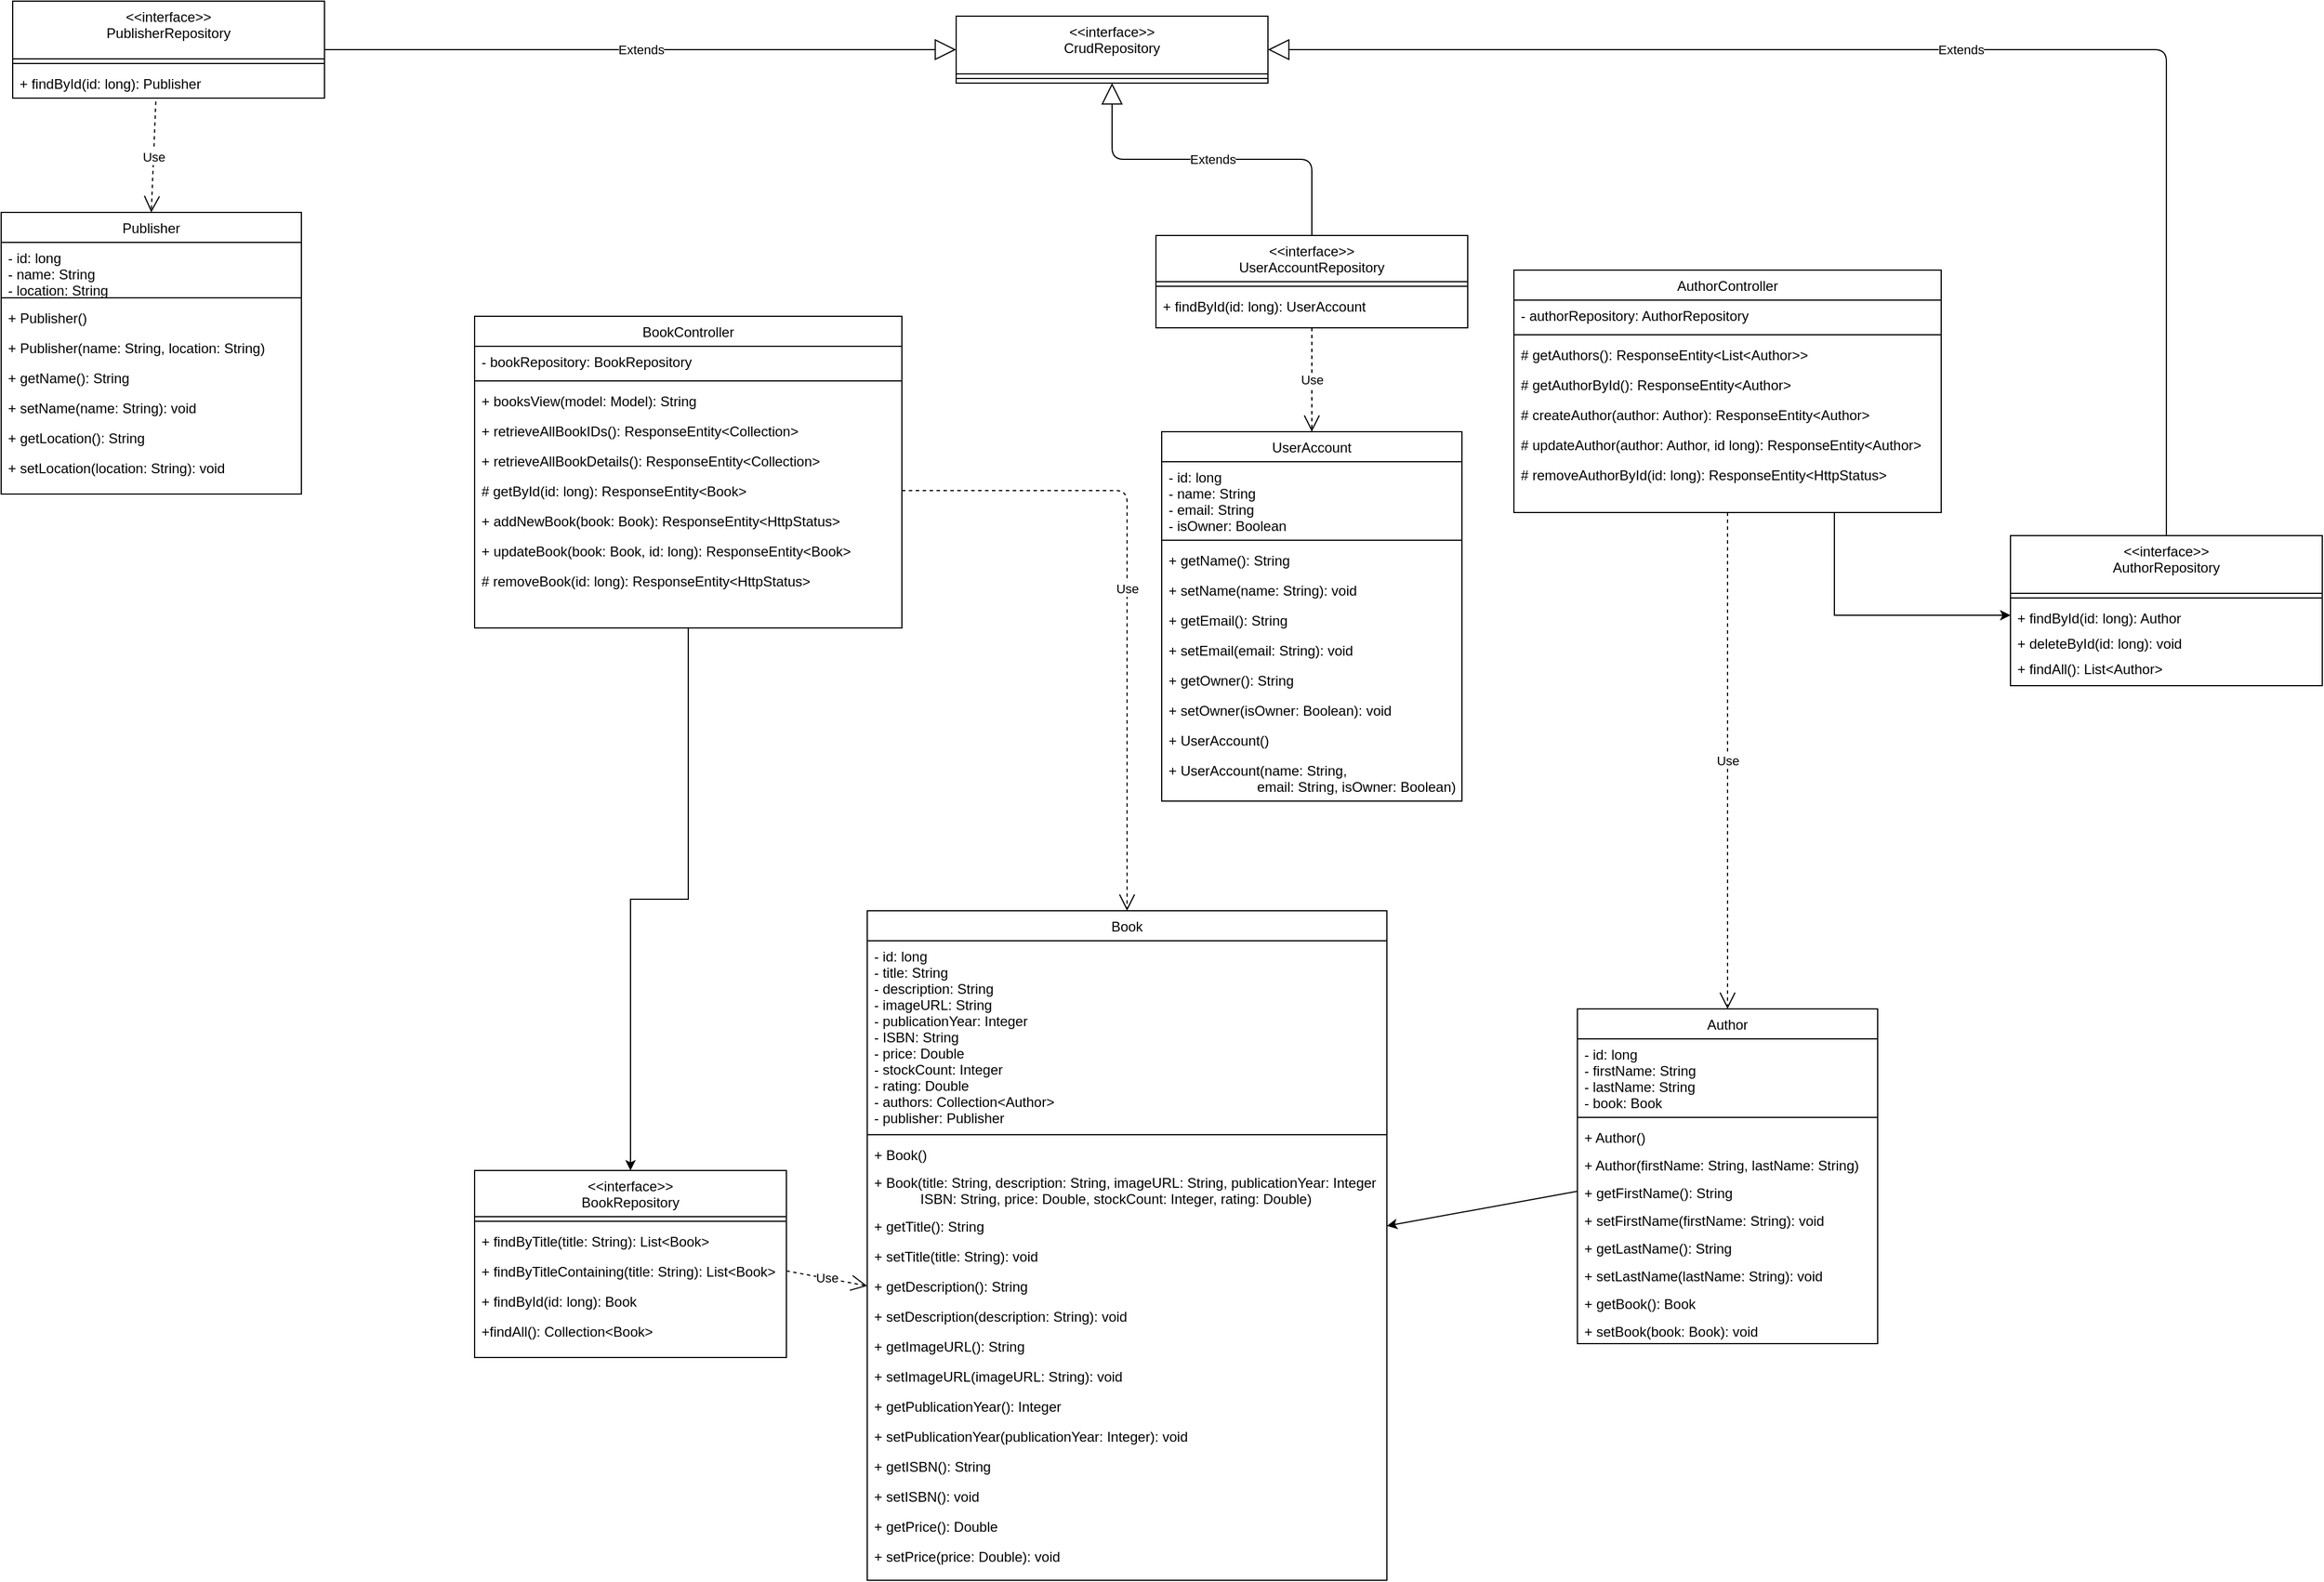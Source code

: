 <mxfile version="14.4.7" type="device"><diagram id="C5RBs43oDa-KdzZeNtuy" name="Page-1"><mxGraphModel dx="1662" dy="1931" grid="1" gridSize="10" guides="1" tooltips="1" connect="1" arrows="1" fold="1" page="1" pageScale="1" pageWidth="827" pageHeight="1169" math="0" shadow="0"><root><mxCell id="WIyWlLk6GJQsqaUBKTNV-0"/><mxCell id="WIyWlLk6GJQsqaUBKTNV-1" parent="WIyWlLk6GJQsqaUBKTNV-0"/><mxCell id="8nTZPiMlr0xEkfrAYLaq-0" style="edgeStyle=orthogonalEdgeStyle;rounded=0;orthogonalLoop=1;jettySize=auto;html=1;exitX=0.5;exitY=1;exitDx=0;exitDy=0;entryX=0.5;entryY=0;entryDx=0;entryDy=0;" edge="1" parent="WIyWlLk6GJQsqaUBKTNV-1" source="zkfFHV4jXpPFQw0GAbJ--0" target="zkfFHV4jXpPFQw0GAbJ--6"><mxGeometry relative="1" as="geometry"/></mxCell><mxCell id="zkfFHV4jXpPFQw0GAbJ--0" value="BookController" style="swimlane;fontStyle=0;align=center;verticalAlign=top;childLayout=stackLayout;horizontal=1;startSize=26;horizontalStack=0;resizeParent=1;resizeLast=0;collapsible=1;marginBottom=0;rounded=0;shadow=0;strokeWidth=1;" parent="WIyWlLk6GJQsqaUBKTNV-1" vertex="1"><mxGeometry x="500" y="-220" width="370" height="270" as="geometry"><mxRectangle x="230" y="140" width="160" height="26" as="alternateBounds"/></mxGeometry></mxCell><mxCell id="zkfFHV4jXpPFQw0GAbJ--1" value="- bookRepository: BookRepository" style="text;align=left;verticalAlign=top;spacingLeft=4;spacingRight=4;overflow=hidden;rotatable=0;points=[[0,0.5],[1,0.5]];portConstraint=eastwest;" parent="zkfFHV4jXpPFQw0GAbJ--0" vertex="1"><mxGeometry y="26" width="370" height="26" as="geometry"/></mxCell><mxCell id="zkfFHV4jXpPFQw0GAbJ--4" value="" style="line;html=1;strokeWidth=1;align=left;verticalAlign=middle;spacingTop=-1;spacingLeft=3;spacingRight=3;rotatable=0;labelPosition=right;points=[];portConstraint=eastwest;" parent="zkfFHV4jXpPFQw0GAbJ--0" vertex="1"><mxGeometry y="52" width="370" height="8" as="geometry"/></mxCell><mxCell id="zkfFHV4jXpPFQw0GAbJ--5" value="+ booksView(model: Model): String" style="text;align=left;verticalAlign=top;spacingLeft=4;spacingRight=4;overflow=hidden;rotatable=0;points=[[0,0.5],[1,0.5]];portConstraint=eastwest;" parent="zkfFHV4jXpPFQw0GAbJ--0" vertex="1"><mxGeometry y="60" width="370" height="26" as="geometry"/></mxCell><mxCell id="8nTZPiMlr0xEkfrAYLaq-2" value="+ retrieveAllBookIDs(): ResponseEntity&lt;Collection&gt;" style="text;align=left;verticalAlign=top;spacingLeft=4;spacingRight=4;overflow=hidden;rotatable=0;points=[[0,0.5],[1,0.5]];portConstraint=eastwest;" vertex="1" parent="zkfFHV4jXpPFQw0GAbJ--0"><mxGeometry y="86" width="370" height="26" as="geometry"/></mxCell><mxCell id="8nTZPiMlr0xEkfrAYLaq-3" value="+ retrieveAllBookDetails(): ResponseEntity&lt;Collection&gt;" style="text;align=left;verticalAlign=top;spacingLeft=4;spacingRight=4;overflow=hidden;rotatable=0;points=[[0,0.5],[1,0.5]];portConstraint=eastwest;" vertex="1" parent="zkfFHV4jXpPFQw0GAbJ--0"><mxGeometry y="112" width="370" height="26" as="geometry"/></mxCell><mxCell id="8nTZPiMlr0xEkfrAYLaq-4" value="# getById(id: long): ResponseEntity&lt;Book&gt;" style="text;align=left;verticalAlign=top;spacingLeft=4;spacingRight=4;overflow=hidden;rotatable=0;points=[[0,0.5],[1,0.5]];portConstraint=eastwest;" vertex="1" parent="zkfFHV4jXpPFQw0GAbJ--0"><mxGeometry y="138" width="370" height="26" as="geometry"/></mxCell><mxCell id="8nTZPiMlr0xEkfrAYLaq-5" value="+ addNewBook(book: Book): ResponseEntity&lt;HttpStatus&gt;" style="text;align=left;verticalAlign=top;spacingLeft=4;spacingRight=4;overflow=hidden;rotatable=0;points=[[0,0.5],[1,0.5]];portConstraint=eastwest;" vertex="1" parent="zkfFHV4jXpPFQw0GAbJ--0"><mxGeometry y="164" width="370" height="26" as="geometry"/></mxCell><mxCell id="8nTZPiMlr0xEkfrAYLaq-6" value="+ updateBook(book: Book, id: long): ResponseEntity&lt;Book&gt;" style="text;align=left;verticalAlign=top;spacingLeft=4;spacingRight=4;overflow=hidden;rotatable=0;points=[[0,0.5],[1,0.5]];portConstraint=eastwest;" vertex="1" parent="zkfFHV4jXpPFQw0GAbJ--0"><mxGeometry y="190" width="370" height="26" as="geometry"/></mxCell><mxCell id="8nTZPiMlr0xEkfrAYLaq-7" value="# removeBook(id: long): ResponseEntity&lt;HttpStatus&gt;" style="text;align=left;verticalAlign=top;spacingLeft=4;spacingRight=4;overflow=hidden;rotatable=0;points=[[0,0.5],[1,0.5]];portConstraint=eastwest;" vertex="1" parent="zkfFHV4jXpPFQw0GAbJ--0"><mxGeometry y="216" width="370" height="26" as="geometry"/></mxCell><mxCell id="zkfFHV4jXpPFQw0GAbJ--6" value="&lt;&lt;interface&gt;&gt;&#10;BookRepository" style="swimlane;fontStyle=0;align=center;verticalAlign=top;childLayout=stackLayout;horizontal=1;startSize=40;horizontalStack=0;resizeParent=1;resizeLast=0;collapsible=1;marginBottom=0;rounded=0;shadow=0;strokeWidth=1;" parent="WIyWlLk6GJQsqaUBKTNV-1" vertex="1"><mxGeometry x="500" y="520" width="270" height="162" as="geometry"><mxRectangle x="120" y="490" width="160" height="40" as="alternateBounds"/></mxGeometry></mxCell><mxCell id="zkfFHV4jXpPFQw0GAbJ--9" value="" style="line;html=1;strokeWidth=1;align=left;verticalAlign=middle;spacingTop=-1;spacingLeft=3;spacingRight=3;rotatable=0;labelPosition=right;points=[];portConstraint=eastwest;" parent="zkfFHV4jXpPFQw0GAbJ--6" vertex="1"><mxGeometry y="40" width="270" height="8" as="geometry"/></mxCell><mxCell id="8nTZPiMlr0xEkfrAYLaq-8" value="+ findByTitle(title: String): List&lt;Book&gt;" style="text;align=left;verticalAlign=top;spacingLeft=4;spacingRight=4;overflow=hidden;rotatable=0;points=[[0,0.5],[1,0.5]];portConstraint=eastwest;" vertex="1" parent="zkfFHV4jXpPFQw0GAbJ--6"><mxGeometry y="48" width="270" height="26" as="geometry"/></mxCell><mxCell id="8nTZPiMlr0xEkfrAYLaq-9" value="+ findByTitleContaining(title: String): List&lt;Book&gt;" style="text;align=left;verticalAlign=top;spacingLeft=4;spacingRight=4;overflow=hidden;rotatable=0;points=[[0,0.5],[1,0.5]];portConstraint=eastwest;" vertex="1" parent="zkfFHV4jXpPFQw0GAbJ--6"><mxGeometry y="74" width="270" height="26" as="geometry"/></mxCell><mxCell id="8nTZPiMlr0xEkfrAYLaq-10" value="+ findById(id: long): Book" style="text;align=left;verticalAlign=top;spacingLeft=4;spacingRight=4;overflow=hidden;rotatable=0;points=[[0,0.5],[1,0.5]];portConstraint=eastwest;" vertex="1" parent="zkfFHV4jXpPFQw0GAbJ--6"><mxGeometry y="100" width="270" height="26" as="geometry"/></mxCell><mxCell id="8nTZPiMlr0xEkfrAYLaq-11" value="+findAll(): Collection&lt;Book&gt;" style="text;align=left;verticalAlign=top;spacingLeft=4;spacingRight=4;overflow=hidden;rotatable=0;points=[[0,0.5],[1,0.5]];portConstraint=eastwest;" vertex="1" parent="zkfFHV4jXpPFQw0GAbJ--6"><mxGeometry y="126" width="270" height="26" as="geometry"/></mxCell><mxCell id="zkfFHV4jXpPFQw0GAbJ--13" value="UserAccount" style="swimlane;fontStyle=0;align=center;verticalAlign=top;childLayout=stackLayout;horizontal=1;startSize=26;horizontalStack=0;resizeParent=1;resizeLast=0;collapsible=1;marginBottom=0;rounded=0;shadow=0;strokeWidth=1;" parent="WIyWlLk6GJQsqaUBKTNV-1" vertex="1"><mxGeometry x="1095" y="-120" width="260" height="320" as="geometry"><mxRectangle x="340" y="380" width="170" height="26" as="alternateBounds"/></mxGeometry></mxCell><mxCell id="zkfFHV4jXpPFQw0GAbJ--14" value="- id: long&#10;- name: String&#10;- email: String&#10;- isOwner: Boolean&#10;&#10;" style="text;align=left;verticalAlign=top;spacingLeft=4;spacingRight=4;overflow=hidden;rotatable=0;points=[[0,0.5],[1,0.5]];portConstraint=eastwest;" parent="zkfFHV4jXpPFQw0GAbJ--13" vertex="1"><mxGeometry y="26" width="260" height="64" as="geometry"/></mxCell><mxCell id="zkfFHV4jXpPFQw0GAbJ--15" value="" style="line;html=1;strokeWidth=1;align=left;verticalAlign=middle;spacingTop=-1;spacingLeft=3;spacingRight=3;rotatable=0;labelPosition=right;points=[];portConstraint=eastwest;" parent="zkfFHV4jXpPFQw0GAbJ--13" vertex="1"><mxGeometry y="90" width="260" height="8" as="geometry"/></mxCell><mxCell id="8nTZPiMlr0xEkfrAYLaq-14" value="+ getName(): String" style="text;align=left;verticalAlign=top;spacingLeft=4;spacingRight=4;overflow=hidden;rotatable=0;points=[[0,0.5],[1,0.5]];portConstraint=eastwest;" vertex="1" parent="zkfFHV4jXpPFQw0GAbJ--13"><mxGeometry y="98" width="260" height="26" as="geometry"/></mxCell><mxCell id="8nTZPiMlr0xEkfrAYLaq-15" value="+ setName(name: String): void" style="text;align=left;verticalAlign=top;spacingLeft=4;spacingRight=4;overflow=hidden;rotatable=0;points=[[0,0.5],[1,0.5]];portConstraint=eastwest;" vertex="1" parent="zkfFHV4jXpPFQw0GAbJ--13"><mxGeometry y="124" width="260" height="26" as="geometry"/></mxCell><mxCell id="8nTZPiMlr0xEkfrAYLaq-16" value="+ getEmail(): String" style="text;align=left;verticalAlign=top;spacingLeft=4;spacingRight=4;overflow=hidden;rotatable=0;points=[[0,0.5],[1,0.5]];portConstraint=eastwest;" vertex="1" parent="zkfFHV4jXpPFQw0GAbJ--13"><mxGeometry y="150" width="260" height="26" as="geometry"/></mxCell><mxCell id="8nTZPiMlr0xEkfrAYLaq-17" value="+ setEmail(email: String): void" style="text;align=left;verticalAlign=top;spacingLeft=4;spacingRight=4;overflow=hidden;rotatable=0;points=[[0,0.5],[1,0.5]];portConstraint=eastwest;" vertex="1" parent="zkfFHV4jXpPFQw0GAbJ--13"><mxGeometry y="176" width="260" height="26" as="geometry"/></mxCell><mxCell id="8nTZPiMlr0xEkfrAYLaq-18" value="+ getOwner(): String" style="text;align=left;verticalAlign=top;spacingLeft=4;spacingRight=4;overflow=hidden;rotatable=0;points=[[0,0.5],[1,0.5]];portConstraint=eastwest;" vertex="1" parent="zkfFHV4jXpPFQw0GAbJ--13"><mxGeometry y="202" width="260" height="26" as="geometry"/></mxCell><mxCell id="8nTZPiMlr0xEkfrAYLaq-19" value="+ setOwner(isOwner: Boolean): void" style="text;align=left;verticalAlign=top;spacingLeft=4;spacingRight=4;overflow=hidden;rotatable=0;points=[[0,0.5],[1,0.5]];portConstraint=eastwest;" vertex="1" parent="zkfFHV4jXpPFQw0GAbJ--13"><mxGeometry y="228" width="260" height="26" as="geometry"/></mxCell><mxCell id="8nTZPiMlr0xEkfrAYLaq-20" value="+ UserAccount()" style="text;align=left;verticalAlign=top;spacingLeft=4;spacingRight=4;overflow=hidden;rotatable=0;points=[[0,0.5],[1,0.5]];portConstraint=eastwest;" vertex="1" parent="zkfFHV4jXpPFQw0GAbJ--13"><mxGeometry y="254" width="260" height="26" as="geometry"/></mxCell><mxCell id="8nTZPiMlr0xEkfrAYLaq-21" value="+ UserAccount(name: String, &#10;                       email: String, isOwner: Boolean)" style="text;align=left;verticalAlign=top;spacingLeft=4;spacingRight=4;overflow=hidden;rotatable=0;points=[[0,0.5],[1,0.5]];portConstraint=eastwest;" vertex="1" parent="zkfFHV4jXpPFQw0GAbJ--13"><mxGeometry y="280" width="260" height="40" as="geometry"/></mxCell><mxCell id="8nTZPiMlr0xEkfrAYLaq-22" value="&lt;&lt;interface&gt;&gt;&#10;UserAccountRepository" style="swimlane;fontStyle=0;align=center;verticalAlign=top;childLayout=stackLayout;horizontal=1;startSize=40;horizontalStack=0;resizeParent=1;resizeLast=0;collapsible=1;marginBottom=0;rounded=0;shadow=0;strokeWidth=1;" vertex="1" parent="WIyWlLk6GJQsqaUBKTNV-1"><mxGeometry x="1090" y="-290" width="270" height="80" as="geometry"><mxRectangle x="120" y="490" width="160" height="40" as="alternateBounds"/></mxGeometry></mxCell><mxCell id="8nTZPiMlr0xEkfrAYLaq-23" value="" style="line;html=1;strokeWidth=1;align=left;verticalAlign=middle;spacingTop=-1;spacingLeft=3;spacingRight=3;rotatable=0;labelPosition=right;points=[];portConstraint=eastwest;" vertex="1" parent="8nTZPiMlr0xEkfrAYLaq-22"><mxGeometry y="40" width="270" height="8" as="geometry"/></mxCell><mxCell id="8nTZPiMlr0xEkfrAYLaq-24" value="+ findById(id: long): UserAccount" style="text;align=left;verticalAlign=top;spacingLeft=4;spacingRight=4;overflow=hidden;rotatable=0;points=[[0,0.5],[1,0.5]];portConstraint=eastwest;" vertex="1" parent="8nTZPiMlr0xEkfrAYLaq-22"><mxGeometry y="48" width="270" height="26" as="geometry"/></mxCell><mxCell id="8nTZPiMlr0xEkfrAYLaq-28" value="Book" style="swimlane;fontStyle=0;align=center;verticalAlign=top;childLayout=stackLayout;horizontal=1;startSize=26;horizontalStack=0;resizeParent=1;resizeLast=0;collapsible=1;marginBottom=0;rounded=0;shadow=0;strokeWidth=1;" vertex="1" parent="WIyWlLk6GJQsqaUBKTNV-1"><mxGeometry x="840" y="295" width="450" height="580" as="geometry"><mxRectangle x="340" y="380" width="170" height="26" as="alternateBounds"/></mxGeometry></mxCell><mxCell id="8nTZPiMlr0xEkfrAYLaq-29" value="- id: long&#10;- title: String&#10;- description: String&#10;- imageURL: String&#10;- publicationYear: Integer&#10;- ISBN: String&#10;- price: Double&#10;- stockCount: Integer&#10;- rating: Double&#10;- authors: Collection&lt;Author&gt;&#10;- publisher: Publisher&#10;&#10;" style="text;align=left;verticalAlign=top;spacingLeft=4;spacingRight=4;overflow=hidden;rotatable=0;points=[[0,0.5],[1,0.5]];portConstraint=eastwest;" vertex="1" parent="8nTZPiMlr0xEkfrAYLaq-28"><mxGeometry y="26" width="450" height="164" as="geometry"/></mxCell><mxCell id="8nTZPiMlr0xEkfrAYLaq-30" value="" style="line;html=1;strokeWidth=1;align=left;verticalAlign=middle;spacingTop=-1;spacingLeft=3;spacingRight=3;rotatable=0;labelPosition=right;points=[];portConstraint=eastwest;" vertex="1" parent="8nTZPiMlr0xEkfrAYLaq-28"><mxGeometry y="190" width="450" height="8" as="geometry"/></mxCell><mxCell id="8nTZPiMlr0xEkfrAYLaq-31" value="+ Book()" style="text;align=left;verticalAlign=top;spacingLeft=4;spacingRight=4;overflow=hidden;rotatable=0;points=[[0,0.5],[1,0.5]];portConstraint=eastwest;" vertex="1" parent="8nTZPiMlr0xEkfrAYLaq-28"><mxGeometry y="198" width="450" height="24" as="geometry"/></mxCell><mxCell id="8nTZPiMlr0xEkfrAYLaq-32" value="+ Book(title: String, description: String, imageURL: String, publicationYear: Integer&#10;            ISBN: String, price: Double, stockCount: Integer, rating: Double)" style="text;align=left;verticalAlign=top;spacingLeft=4;spacingRight=4;overflow=hidden;rotatable=0;points=[[0,0.5],[1,0.5]];portConstraint=eastwest;" vertex="1" parent="8nTZPiMlr0xEkfrAYLaq-28"><mxGeometry y="222" width="450" height="38" as="geometry"/></mxCell><mxCell id="8nTZPiMlr0xEkfrAYLaq-33" value="+ getTitle(): String" style="text;align=left;verticalAlign=top;spacingLeft=4;spacingRight=4;overflow=hidden;rotatable=0;points=[[0,0.5],[1,0.5]];portConstraint=eastwest;" vertex="1" parent="8nTZPiMlr0xEkfrAYLaq-28"><mxGeometry y="260" width="450" height="26" as="geometry"/></mxCell><mxCell id="8nTZPiMlr0xEkfrAYLaq-34" value="+ setTitle(title: String): void" style="text;align=left;verticalAlign=top;spacingLeft=4;spacingRight=4;overflow=hidden;rotatable=0;points=[[0,0.5],[1,0.5]];portConstraint=eastwest;" vertex="1" parent="8nTZPiMlr0xEkfrAYLaq-28"><mxGeometry y="286" width="450" height="26" as="geometry"/></mxCell><mxCell id="8nTZPiMlr0xEkfrAYLaq-35" value="+ getDescription(): String" style="text;align=left;verticalAlign=top;spacingLeft=4;spacingRight=4;overflow=hidden;rotatable=0;points=[[0,0.5],[1,0.5]];portConstraint=eastwest;" vertex="1" parent="8nTZPiMlr0xEkfrAYLaq-28"><mxGeometry y="312" width="450" height="26" as="geometry"/></mxCell><mxCell id="8nTZPiMlr0xEkfrAYLaq-36" value="+ setDescription(description: String): void" style="text;align=left;verticalAlign=top;spacingLeft=4;spacingRight=4;overflow=hidden;rotatable=0;points=[[0,0.5],[1,0.5]];portConstraint=eastwest;" vertex="1" parent="8nTZPiMlr0xEkfrAYLaq-28"><mxGeometry y="338" width="450" height="26" as="geometry"/></mxCell><mxCell id="8nTZPiMlr0xEkfrAYLaq-39" value="+ getImageURL(): String" style="text;align=left;verticalAlign=top;spacingLeft=4;spacingRight=4;overflow=hidden;rotatable=0;points=[[0,0.5],[1,0.5]];portConstraint=eastwest;" vertex="1" parent="8nTZPiMlr0xEkfrAYLaq-28"><mxGeometry y="364" width="450" height="26" as="geometry"/></mxCell><mxCell id="8nTZPiMlr0xEkfrAYLaq-40" value="+ setImageURL(imageURL: String): void" style="text;align=left;verticalAlign=top;spacingLeft=4;spacingRight=4;overflow=hidden;rotatable=0;points=[[0,0.5],[1,0.5]];portConstraint=eastwest;" vertex="1" parent="8nTZPiMlr0xEkfrAYLaq-28"><mxGeometry y="390" width="450" height="26" as="geometry"/></mxCell><mxCell id="8nTZPiMlr0xEkfrAYLaq-41" value="+ getPublicationYear(): Integer" style="text;align=left;verticalAlign=top;spacingLeft=4;spacingRight=4;overflow=hidden;rotatable=0;points=[[0,0.5],[1,0.5]];portConstraint=eastwest;" vertex="1" parent="8nTZPiMlr0xEkfrAYLaq-28"><mxGeometry y="416" width="450" height="26" as="geometry"/></mxCell><mxCell id="8nTZPiMlr0xEkfrAYLaq-42" value="+ setPublicationYear(publicationYear: Integer): void" style="text;align=left;verticalAlign=top;spacingLeft=4;spacingRight=4;overflow=hidden;rotatable=0;points=[[0,0.5],[1,0.5]];portConstraint=eastwest;" vertex="1" parent="8nTZPiMlr0xEkfrAYLaq-28"><mxGeometry y="442" width="450" height="26" as="geometry"/></mxCell><mxCell id="8nTZPiMlr0xEkfrAYLaq-43" value="+ getISBN(): String" style="text;align=left;verticalAlign=top;spacingLeft=4;spacingRight=4;overflow=hidden;rotatable=0;points=[[0,0.5],[1,0.5]];portConstraint=eastwest;" vertex="1" parent="8nTZPiMlr0xEkfrAYLaq-28"><mxGeometry y="468" width="450" height="26" as="geometry"/></mxCell><mxCell id="8nTZPiMlr0xEkfrAYLaq-44" value="+ setISBN(): void" style="text;align=left;verticalAlign=top;spacingLeft=4;spacingRight=4;overflow=hidden;rotatable=0;points=[[0,0.5],[1,0.5]];portConstraint=eastwest;" vertex="1" parent="8nTZPiMlr0xEkfrAYLaq-28"><mxGeometry y="494" width="450" height="26" as="geometry"/></mxCell><mxCell id="8nTZPiMlr0xEkfrAYLaq-45" value="+ getPrice(): Double" style="text;align=left;verticalAlign=top;spacingLeft=4;spacingRight=4;overflow=hidden;rotatable=0;points=[[0,0.5],[1,0.5]];portConstraint=eastwest;" vertex="1" parent="8nTZPiMlr0xEkfrAYLaq-28"><mxGeometry y="520" width="450" height="26" as="geometry"/></mxCell><mxCell id="8nTZPiMlr0xEkfrAYLaq-46" value="+ setPrice(price: Double): void" style="text;align=left;verticalAlign=top;spacingLeft=4;spacingRight=4;overflow=hidden;rotatable=0;points=[[0,0.5],[1,0.5]];portConstraint=eastwest;" vertex="1" parent="8nTZPiMlr0xEkfrAYLaq-28"><mxGeometry y="546" width="450" height="26" as="geometry"/></mxCell><mxCell id="8nTZPiMlr0xEkfrAYLaq-49" value="Use" style="endArrow=open;endSize=12;dashed=1;html=1;exitX=1;exitY=0.5;exitDx=0;exitDy=0;entryX=0;entryY=0.5;entryDx=0;entryDy=0;" edge="1" parent="WIyWlLk6GJQsqaUBKTNV-1" source="8nTZPiMlr0xEkfrAYLaq-9" target="8nTZPiMlr0xEkfrAYLaq-35"><mxGeometry width="160" relative="1" as="geometry"><mxPoint x="690" y="590" as="sourcePoint"/><mxPoint x="850" y="590" as="targetPoint"/></mxGeometry></mxCell><mxCell id="8nTZPiMlr0xEkfrAYLaq-50" value="Use" style="endArrow=open;endSize=12;dashed=1;html=1;exitX=1;exitY=0.5;exitDx=0;exitDy=0;entryX=0.5;entryY=0;entryDx=0;entryDy=0;edgeStyle=orthogonalEdgeStyle;" edge="1" parent="WIyWlLk6GJQsqaUBKTNV-1" source="8nTZPiMlr0xEkfrAYLaq-4" target="8nTZPiMlr0xEkfrAYLaq-28"><mxGeometry width="160" relative="1" as="geometry"><mxPoint x="440" y="452" as="sourcePoint"/><mxPoint x="877" y="450" as="targetPoint"/></mxGeometry></mxCell><mxCell id="8nTZPiMlr0xEkfrAYLaq-51" value="Use" style="endArrow=open;endSize=12;dashed=1;html=1;exitX=0.5;exitY=1;exitDx=0;exitDy=0;entryX=0.5;entryY=0;entryDx=0;entryDy=0;" edge="1" parent="WIyWlLk6GJQsqaUBKTNV-1" source="8nTZPiMlr0xEkfrAYLaq-22" target="zkfFHV4jXpPFQw0GAbJ--13"><mxGeometry width="160" relative="1" as="geometry"><mxPoint x="1025" y="-308" as="sourcePoint"/><mxPoint x="1462" y="-310" as="targetPoint"/></mxGeometry></mxCell><mxCell id="8nTZPiMlr0xEkfrAYLaq-52" value="Publisher" style="swimlane;fontStyle=0;align=center;verticalAlign=top;childLayout=stackLayout;horizontal=1;startSize=26;horizontalStack=0;resizeParent=1;resizeLast=0;collapsible=1;marginBottom=0;rounded=0;shadow=0;strokeWidth=1;" vertex="1" parent="WIyWlLk6GJQsqaUBKTNV-1"><mxGeometry x="90" y="-310" width="260" height="244" as="geometry"><mxRectangle x="340" y="380" width="170" height="26" as="alternateBounds"/></mxGeometry></mxCell><mxCell id="8nTZPiMlr0xEkfrAYLaq-53" value="- id: long&#10;- name: String&#10;- location: String&#10;&#10;" style="text;align=left;verticalAlign=top;spacingLeft=4;spacingRight=4;overflow=hidden;rotatable=0;points=[[0,0.5],[1,0.5]];portConstraint=eastwest;" vertex="1" parent="8nTZPiMlr0xEkfrAYLaq-52"><mxGeometry y="26" width="260" height="44" as="geometry"/></mxCell><mxCell id="8nTZPiMlr0xEkfrAYLaq-54" value="" style="line;html=1;strokeWidth=1;align=left;verticalAlign=middle;spacingTop=-1;spacingLeft=3;spacingRight=3;rotatable=0;labelPosition=right;points=[];portConstraint=eastwest;" vertex="1" parent="8nTZPiMlr0xEkfrAYLaq-52"><mxGeometry y="70" width="260" height="8" as="geometry"/></mxCell><mxCell id="8nTZPiMlr0xEkfrAYLaq-64" value="+ Publisher()" style="text;align=left;verticalAlign=top;spacingLeft=4;spacingRight=4;overflow=hidden;rotatable=0;points=[[0,0.5],[1,0.5]];portConstraint=eastwest;" vertex="1" parent="8nTZPiMlr0xEkfrAYLaq-52"><mxGeometry y="78" width="260" height="26" as="geometry"/></mxCell><mxCell id="8nTZPiMlr0xEkfrAYLaq-65" value="+ Publisher(name: String, location: String)" style="text;align=left;verticalAlign=top;spacingLeft=4;spacingRight=4;overflow=hidden;rotatable=0;points=[[0,0.5],[1,0.5]];portConstraint=eastwest;" vertex="1" parent="8nTZPiMlr0xEkfrAYLaq-52"><mxGeometry y="104" width="260" height="26" as="geometry"/></mxCell><mxCell id="8nTZPiMlr0xEkfrAYLaq-66" value="+ getName(): String" style="text;align=left;verticalAlign=top;spacingLeft=4;spacingRight=4;overflow=hidden;rotatable=0;points=[[0,0.5],[1,0.5]];portConstraint=eastwest;" vertex="1" parent="8nTZPiMlr0xEkfrAYLaq-52"><mxGeometry y="130" width="260" height="26" as="geometry"/></mxCell><mxCell id="8nTZPiMlr0xEkfrAYLaq-67" value="+ setName(name: String): void" style="text;align=left;verticalAlign=top;spacingLeft=4;spacingRight=4;overflow=hidden;rotatable=0;points=[[0,0.5],[1,0.5]];portConstraint=eastwest;" vertex="1" parent="8nTZPiMlr0xEkfrAYLaq-52"><mxGeometry y="156" width="260" height="26" as="geometry"/></mxCell><mxCell id="8nTZPiMlr0xEkfrAYLaq-68" value="+ getLocation(): String" style="text;align=left;verticalAlign=top;spacingLeft=4;spacingRight=4;overflow=hidden;rotatable=0;points=[[0,0.5],[1,0.5]];portConstraint=eastwest;" vertex="1" parent="8nTZPiMlr0xEkfrAYLaq-52"><mxGeometry y="182" width="260" height="26" as="geometry"/></mxCell><mxCell id="8nTZPiMlr0xEkfrAYLaq-69" value="+ setLocation(location: String): void" style="text;align=left;verticalAlign=top;spacingLeft=4;spacingRight=4;overflow=hidden;rotatable=0;points=[[0,0.5],[1,0.5]];portConstraint=eastwest;" vertex="1" parent="8nTZPiMlr0xEkfrAYLaq-52"><mxGeometry y="208" width="260" height="26" as="geometry"/></mxCell><mxCell id="8nTZPiMlr0xEkfrAYLaq-70" value="&lt;&lt;interface&gt;&gt;&#10;PublisherRepository" style="swimlane;fontStyle=0;align=center;verticalAlign=top;childLayout=stackLayout;horizontal=1;startSize=50;horizontalStack=0;resizeParent=1;resizeLast=0;collapsible=1;marginBottom=0;rounded=0;shadow=0;strokeWidth=1;" vertex="1" parent="WIyWlLk6GJQsqaUBKTNV-1"><mxGeometry x="100" y="-493" width="270" height="84" as="geometry"><mxRectangle x="120" y="490" width="160" height="40" as="alternateBounds"/></mxGeometry></mxCell><mxCell id="8nTZPiMlr0xEkfrAYLaq-71" value="" style="line;html=1;strokeWidth=1;align=left;verticalAlign=middle;spacingTop=-1;spacingLeft=3;spacingRight=3;rotatable=0;labelPosition=right;points=[];portConstraint=eastwest;" vertex="1" parent="8nTZPiMlr0xEkfrAYLaq-70"><mxGeometry y="50" width="270" height="8" as="geometry"/></mxCell><mxCell id="8nTZPiMlr0xEkfrAYLaq-72" value="+ findById(id: long): Publisher" style="text;align=left;verticalAlign=top;spacingLeft=4;spacingRight=4;overflow=hidden;rotatable=0;points=[[0,0.5],[1,0.5]];portConstraint=eastwest;" vertex="1" parent="8nTZPiMlr0xEkfrAYLaq-70"><mxGeometry y="58" width="270" height="26" as="geometry"/></mxCell><mxCell id="8nTZPiMlr0xEkfrAYLaq-76" value="Use" style="endArrow=open;endSize=12;dashed=1;html=1;exitX=0.459;exitY=1.115;exitDx=0;exitDy=0;entryX=0.5;entryY=0;entryDx=0;entryDy=0;exitPerimeter=0;" edge="1" parent="WIyWlLk6GJQsqaUBKTNV-1" source="8nTZPiMlr0xEkfrAYLaq-72" target="8nTZPiMlr0xEkfrAYLaq-52"><mxGeometry width="160" relative="1" as="geometry"><mxPoint x="220" y="-410" as="sourcePoint"/><mxPoint x="220" y="-320" as="targetPoint"/></mxGeometry></mxCell><mxCell id="8nTZPiMlr0xEkfrAYLaq-77" value="AuthorController" style="swimlane;fontStyle=0;align=center;verticalAlign=top;childLayout=stackLayout;horizontal=1;startSize=26;horizontalStack=0;resizeParent=1;resizeLast=0;collapsible=1;marginBottom=0;rounded=0;shadow=0;strokeWidth=1;" vertex="1" parent="WIyWlLk6GJQsqaUBKTNV-1"><mxGeometry x="1400" y="-260" width="370" height="210" as="geometry"><mxRectangle x="230" y="140" width="160" height="26" as="alternateBounds"/></mxGeometry></mxCell><mxCell id="8nTZPiMlr0xEkfrAYLaq-78" value="- authorRepository: AuthorRepository" style="text;align=left;verticalAlign=top;spacingLeft=4;spacingRight=4;overflow=hidden;rotatable=0;points=[[0,0.5],[1,0.5]];portConstraint=eastwest;" vertex="1" parent="8nTZPiMlr0xEkfrAYLaq-77"><mxGeometry y="26" width="370" height="26" as="geometry"/></mxCell><mxCell id="8nTZPiMlr0xEkfrAYLaq-79" value="" style="line;html=1;strokeWidth=1;align=left;verticalAlign=middle;spacingTop=-1;spacingLeft=3;spacingRight=3;rotatable=0;labelPosition=right;points=[];portConstraint=eastwest;" vertex="1" parent="8nTZPiMlr0xEkfrAYLaq-77"><mxGeometry y="52" width="370" height="8" as="geometry"/></mxCell><mxCell id="8nTZPiMlr0xEkfrAYLaq-80" value="# getAuthors(): ResponseEntity&lt;List&lt;Author&gt;&gt;" style="text;align=left;verticalAlign=top;spacingLeft=4;spacingRight=4;overflow=hidden;rotatable=0;points=[[0,0.5],[1,0.5]];portConstraint=eastwest;" vertex="1" parent="8nTZPiMlr0xEkfrAYLaq-77"><mxGeometry y="60" width="370" height="26" as="geometry"/></mxCell><mxCell id="8nTZPiMlr0xEkfrAYLaq-81" value="# getAuthorById(): ResponseEntity&lt;Author&gt;" style="text;align=left;verticalAlign=top;spacingLeft=4;spacingRight=4;overflow=hidden;rotatable=0;points=[[0,0.5],[1,0.5]];portConstraint=eastwest;" vertex="1" parent="8nTZPiMlr0xEkfrAYLaq-77"><mxGeometry y="86" width="370" height="26" as="geometry"/></mxCell><mxCell id="8nTZPiMlr0xEkfrAYLaq-82" value="# createAuthor(author: Author): ResponseEntity&lt;Author&gt;" style="text;align=left;verticalAlign=top;spacingLeft=4;spacingRight=4;overflow=hidden;rotatable=0;points=[[0,0.5],[1,0.5]];portConstraint=eastwest;" vertex="1" parent="8nTZPiMlr0xEkfrAYLaq-77"><mxGeometry y="112" width="370" height="26" as="geometry"/></mxCell><mxCell id="8nTZPiMlr0xEkfrAYLaq-83" value="# updateAuthor(author: Author, id long): ResponseEntity&lt;Author&gt;" style="text;align=left;verticalAlign=top;spacingLeft=4;spacingRight=4;overflow=hidden;rotatable=0;points=[[0,0.5],[1,0.5]];portConstraint=eastwest;" vertex="1" parent="8nTZPiMlr0xEkfrAYLaq-77"><mxGeometry y="138" width="370" height="26" as="geometry"/></mxCell><mxCell id="8nTZPiMlr0xEkfrAYLaq-84" value="# removeAuthorById(id: long): ResponseEntity&lt;HttpStatus&gt;" style="text;align=left;verticalAlign=top;spacingLeft=4;spacingRight=4;overflow=hidden;rotatable=0;points=[[0,0.5],[1,0.5]];portConstraint=eastwest;" vertex="1" parent="8nTZPiMlr0xEkfrAYLaq-77"><mxGeometry y="164" width="370" height="26" as="geometry"/></mxCell><mxCell id="8nTZPiMlr0xEkfrAYLaq-87" value="Author" style="swimlane;fontStyle=0;align=center;verticalAlign=top;childLayout=stackLayout;horizontal=1;startSize=26;horizontalStack=0;resizeParent=1;resizeLast=0;collapsible=1;marginBottom=0;rounded=0;shadow=0;strokeWidth=1;" vertex="1" parent="WIyWlLk6GJQsqaUBKTNV-1"><mxGeometry x="1455" y="380" width="260" height="290" as="geometry"><mxRectangle x="340" y="380" width="170" height="26" as="alternateBounds"/></mxGeometry></mxCell><mxCell id="8nTZPiMlr0xEkfrAYLaq-88" value="- id: long&#10;- firstName: String&#10;- lastName: String&#10;- book: Book&#10;&#10;" style="text;align=left;verticalAlign=top;spacingLeft=4;spacingRight=4;overflow=hidden;rotatable=0;points=[[0,0.5],[1,0.5]];portConstraint=eastwest;" vertex="1" parent="8nTZPiMlr0xEkfrAYLaq-87"><mxGeometry y="26" width="260" height="64" as="geometry"/></mxCell><mxCell id="8nTZPiMlr0xEkfrAYLaq-89" value="" style="line;html=1;strokeWidth=1;align=left;verticalAlign=middle;spacingTop=-1;spacingLeft=3;spacingRight=3;rotatable=0;labelPosition=right;points=[];portConstraint=eastwest;" vertex="1" parent="8nTZPiMlr0xEkfrAYLaq-87"><mxGeometry y="90" width="260" height="8" as="geometry"/></mxCell><mxCell id="8nTZPiMlr0xEkfrAYLaq-99" value="+ Author()" style="text;align=left;verticalAlign=top;spacingLeft=4;spacingRight=4;overflow=hidden;rotatable=0;points=[[0,0.5],[1,0.5]];portConstraint=eastwest;" vertex="1" parent="8nTZPiMlr0xEkfrAYLaq-87"><mxGeometry y="98" width="260" height="24" as="geometry"/></mxCell><mxCell id="8nTZPiMlr0xEkfrAYLaq-100" value="+ Author(firstName: String, lastName: String)" style="text;align=left;verticalAlign=top;spacingLeft=4;spacingRight=4;overflow=hidden;rotatable=0;points=[[0,0.5],[1,0.5]];portConstraint=eastwest;" vertex="1" parent="8nTZPiMlr0xEkfrAYLaq-87"><mxGeometry y="122" width="260" height="24" as="geometry"/></mxCell><mxCell id="8nTZPiMlr0xEkfrAYLaq-101" value="+ getFirstName(): String" style="text;align=left;verticalAlign=top;spacingLeft=4;spacingRight=4;overflow=hidden;rotatable=0;points=[[0,0.5],[1,0.5]];portConstraint=eastwest;" vertex="1" parent="8nTZPiMlr0xEkfrAYLaq-87"><mxGeometry y="146" width="260" height="24" as="geometry"/></mxCell><mxCell id="8nTZPiMlr0xEkfrAYLaq-102" value="+ setFirstName(firstName: String): void" style="text;align=left;verticalAlign=top;spacingLeft=4;spacingRight=4;overflow=hidden;rotatable=0;points=[[0,0.5],[1,0.5]];portConstraint=eastwest;" vertex="1" parent="8nTZPiMlr0xEkfrAYLaq-87"><mxGeometry y="170" width="260" height="24" as="geometry"/></mxCell><mxCell id="8nTZPiMlr0xEkfrAYLaq-103" value="+ getLastName(): String" style="text;align=left;verticalAlign=top;spacingLeft=4;spacingRight=4;overflow=hidden;rotatable=0;points=[[0,0.5],[1,0.5]];portConstraint=eastwest;" vertex="1" parent="8nTZPiMlr0xEkfrAYLaq-87"><mxGeometry y="194" width="260" height="24" as="geometry"/></mxCell><mxCell id="8nTZPiMlr0xEkfrAYLaq-104" value="+ setLastName(lastName: String): void" style="text;align=left;verticalAlign=top;spacingLeft=4;spacingRight=4;overflow=hidden;rotatable=0;points=[[0,0.5],[1,0.5]];portConstraint=eastwest;" vertex="1" parent="8nTZPiMlr0xEkfrAYLaq-87"><mxGeometry y="218" width="260" height="24" as="geometry"/></mxCell><mxCell id="8nTZPiMlr0xEkfrAYLaq-105" value="+ getBook(): Book" style="text;align=left;verticalAlign=top;spacingLeft=4;spacingRight=4;overflow=hidden;rotatable=0;points=[[0,0.5],[1,0.5]];portConstraint=eastwest;" vertex="1" parent="8nTZPiMlr0xEkfrAYLaq-87"><mxGeometry y="242" width="260" height="24" as="geometry"/></mxCell><mxCell id="8nTZPiMlr0xEkfrAYLaq-106" value="+ setBook(book: Book): void" style="text;align=left;verticalAlign=top;spacingLeft=4;spacingRight=4;overflow=hidden;rotatable=0;points=[[0,0.5],[1,0.5]];portConstraint=eastwest;" vertex="1" parent="8nTZPiMlr0xEkfrAYLaq-87"><mxGeometry y="266" width="260" height="24" as="geometry"/></mxCell><mxCell id="8nTZPiMlr0xEkfrAYLaq-98" style="rounded=0;orthogonalLoop=1;jettySize=auto;html=1;exitX=0;exitY=0.5;exitDx=0;exitDy=0;entryX=1;entryY=0.5;entryDx=0;entryDy=0;" edge="1" parent="WIyWlLk6GJQsqaUBKTNV-1" source="8nTZPiMlr0xEkfrAYLaq-101" target="8nTZPiMlr0xEkfrAYLaq-33"><mxGeometry relative="1" as="geometry"><mxPoint x="1350" y="363" as="sourcePoint"/><mxPoint x="910" y="600" as="targetPoint"/></mxGeometry></mxCell><mxCell id="8nTZPiMlr0xEkfrAYLaq-108" value="Use" style="endArrow=open;endSize=12;dashed=1;html=1;exitX=0.5;exitY=1;exitDx=0;exitDy=0;entryX=0.5;entryY=0;entryDx=0;entryDy=0;" edge="1" parent="WIyWlLk6GJQsqaUBKTNV-1" source="8nTZPiMlr0xEkfrAYLaq-77" target="8nTZPiMlr0xEkfrAYLaq-87"><mxGeometry width="160" relative="1" as="geometry"><mxPoint x="1260" y="-30" as="sourcePoint"/><mxPoint x="1442" y="299" as="targetPoint"/></mxGeometry></mxCell><mxCell id="8nTZPiMlr0xEkfrAYLaq-109" value="&lt;&lt;interface&gt;&gt;&#10;AuthorRepository" style="swimlane;fontStyle=0;align=center;verticalAlign=top;childLayout=stackLayout;horizontal=1;startSize=50;horizontalStack=0;resizeParent=1;resizeLast=0;collapsible=1;marginBottom=0;rounded=0;shadow=0;strokeWidth=1;" vertex="1" parent="WIyWlLk6GJQsqaUBKTNV-1"><mxGeometry x="1830" y="-30" width="270" height="130" as="geometry"><mxRectangle x="120" y="490" width="160" height="40" as="alternateBounds"/></mxGeometry></mxCell><mxCell id="8nTZPiMlr0xEkfrAYLaq-110" value="" style="line;html=1;strokeWidth=1;align=left;verticalAlign=middle;spacingTop=-1;spacingLeft=3;spacingRight=3;rotatable=0;labelPosition=right;points=[];portConstraint=eastwest;" vertex="1" parent="8nTZPiMlr0xEkfrAYLaq-109"><mxGeometry y="50" width="270" height="8" as="geometry"/></mxCell><mxCell id="8nTZPiMlr0xEkfrAYLaq-111" value="+ findById(id: long): Author" style="text;align=left;verticalAlign=top;spacingLeft=4;spacingRight=4;overflow=hidden;rotatable=0;points=[[0,0.5],[1,0.5]];portConstraint=eastwest;" vertex="1" parent="8nTZPiMlr0xEkfrAYLaq-109"><mxGeometry y="58" width="270" height="22" as="geometry"/></mxCell><mxCell id="8nTZPiMlr0xEkfrAYLaq-113" value="+ deleteById(id: long): void" style="text;align=left;verticalAlign=top;spacingLeft=4;spacingRight=4;overflow=hidden;rotatable=0;points=[[0,0.5],[1,0.5]];portConstraint=eastwest;" vertex="1" parent="8nTZPiMlr0xEkfrAYLaq-109"><mxGeometry y="80" width="270" height="22" as="geometry"/></mxCell><mxCell id="8nTZPiMlr0xEkfrAYLaq-114" value="+ findAll(): List&lt;Author&gt;" style="text;align=left;verticalAlign=top;spacingLeft=4;spacingRight=4;overflow=hidden;rotatable=0;points=[[0,0.5],[1,0.5]];portConstraint=eastwest;" vertex="1" parent="8nTZPiMlr0xEkfrAYLaq-109"><mxGeometry y="102" width="270" height="22" as="geometry"/></mxCell><mxCell id="8nTZPiMlr0xEkfrAYLaq-115" style="edgeStyle=orthogonalEdgeStyle;rounded=0;orthogonalLoop=1;jettySize=auto;html=1;entryX=0;entryY=0.5;entryDx=0;entryDy=0;exitX=0.75;exitY=1;exitDx=0;exitDy=0;" edge="1" parent="WIyWlLk6GJQsqaUBKTNV-1" source="8nTZPiMlr0xEkfrAYLaq-77" target="8nTZPiMlr0xEkfrAYLaq-111"><mxGeometry relative="1" as="geometry"><mxPoint x="1555" y="-20" as="sourcePoint"/><mxPoint x="1510" y="480" as="targetPoint"/></mxGeometry></mxCell><mxCell id="8nTZPiMlr0xEkfrAYLaq-116" value="&lt;&lt;interface&gt;&gt;&#10;CrudRepository" style="swimlane;fontStyle=0;align=center;verticalAlign=top;childLayout=stackLayout;horizontal=1;startSize=50;horizontalStack=0;resizeParent=1;resizeLast=0;collapsible=1;marginBottom=0;rounded=0;shadow=0;strokeWidth=1;" vertex="1" parent="WIyWlLk6GJQsqaUBKTNV-1"><mxGeometry x="917" y="-480" width="270" height="58" as="geometry"><mxRectangle x="120" y="490" width="160" height="40" as="alternateBounds"/></mxGeometry></mxCell><mxCell id="8nTZPiMlr0xEkfrAYLaq-117" value="" style="line;html=1;strokeWidth=1;align=left;verticalAlign=middle;spacingTop=-1;spacingLeft=3;spacingRight=3;rotatable=0;labelPosition=right;points=[];portConstraint=eastwest;" vertex="1" parent="8nTZPiMlr0xEkfrAYLaq-116"><mxGeometry y="50" width="270" height="8" as="geometry"/></mxCell><mxCell id="8nTZPiMlr0xEkfrAYLaq-122" value="Extends" style="endArrow=block;endSize=16;endFill=0;html=1;exitX=0.5;exitY=0;exitDx=0;exitDy=0;entryX=1;entryY=0.5;entryDx=0;entryDy=0;edgeStyle=orthogonalEdgeStyle;" edge="1" parent="WIyWlLk6GJQsqaUBKTNV-1" source="8nTZPiMlr0xEkfrAYLaq-109" target="8nTZPiMlr0xEkfrAYLaq-116"><mxGeometry width="160" relative="1" as="geometry"><mxPoint x="1110" y="-90" as="sourcePoint"/><mxPoint x="1270" y="-90" as="targetPoint"/></mxGeometry></mxCell><mxCell id="8nTZPiMlr0xEkfrAYLaq-123" value="Extends" style="endArrow=block;endSize=16;endFill=0;html=1;exitX=1;exitY=0.5;exitDx=0;exitDy=0;entryX=0;entryY=0.5;entryDx=0;entryDy=0;" edge="1" parent="WIyWlLk6GJQsqaUBKTNV-1" source="8nTZPiMlr0xEkfrAYLaq-70" target="8nTZPiMlr0xEkfrAYLaq-116"><mxGeometry width="160" relative="1" as="geometry"><mxPoint x="570" y="930" as="sourcePoint"/><mxPoint x="730" y="930" as="targetPoint"/></mxGeometry></mxCell><mxCell id="8nTZPiMlr0xEkfrAYLaq-125" value="Extends" style="endArrow=block;endSize=16;endFill=0;html=1;exitX=0.5;exitY=0;exitDx=0;exitDy=0;entryX=0.5;entryY=1;entryDx=0;entryDy=0;edgeStyle=orthogonalEdgeStyle;" edge="1" parent="WIyWlLk6GJQsqaUBKTNV-1" source="8nTZPiMlr0xEkfrAYLaq-22" target="8nTZPiMlr0xEkfrAYLaq-116"><mxGeometry width="160" relative="1" as="geometry"><mxPoint x="1148" y="-279" as="sourcePoint"/><mxPoint x="370" y="-700" as="targetPoint"/></mxGeometry></mxCell></root></mxGraphModel></diagram></mxfile>
